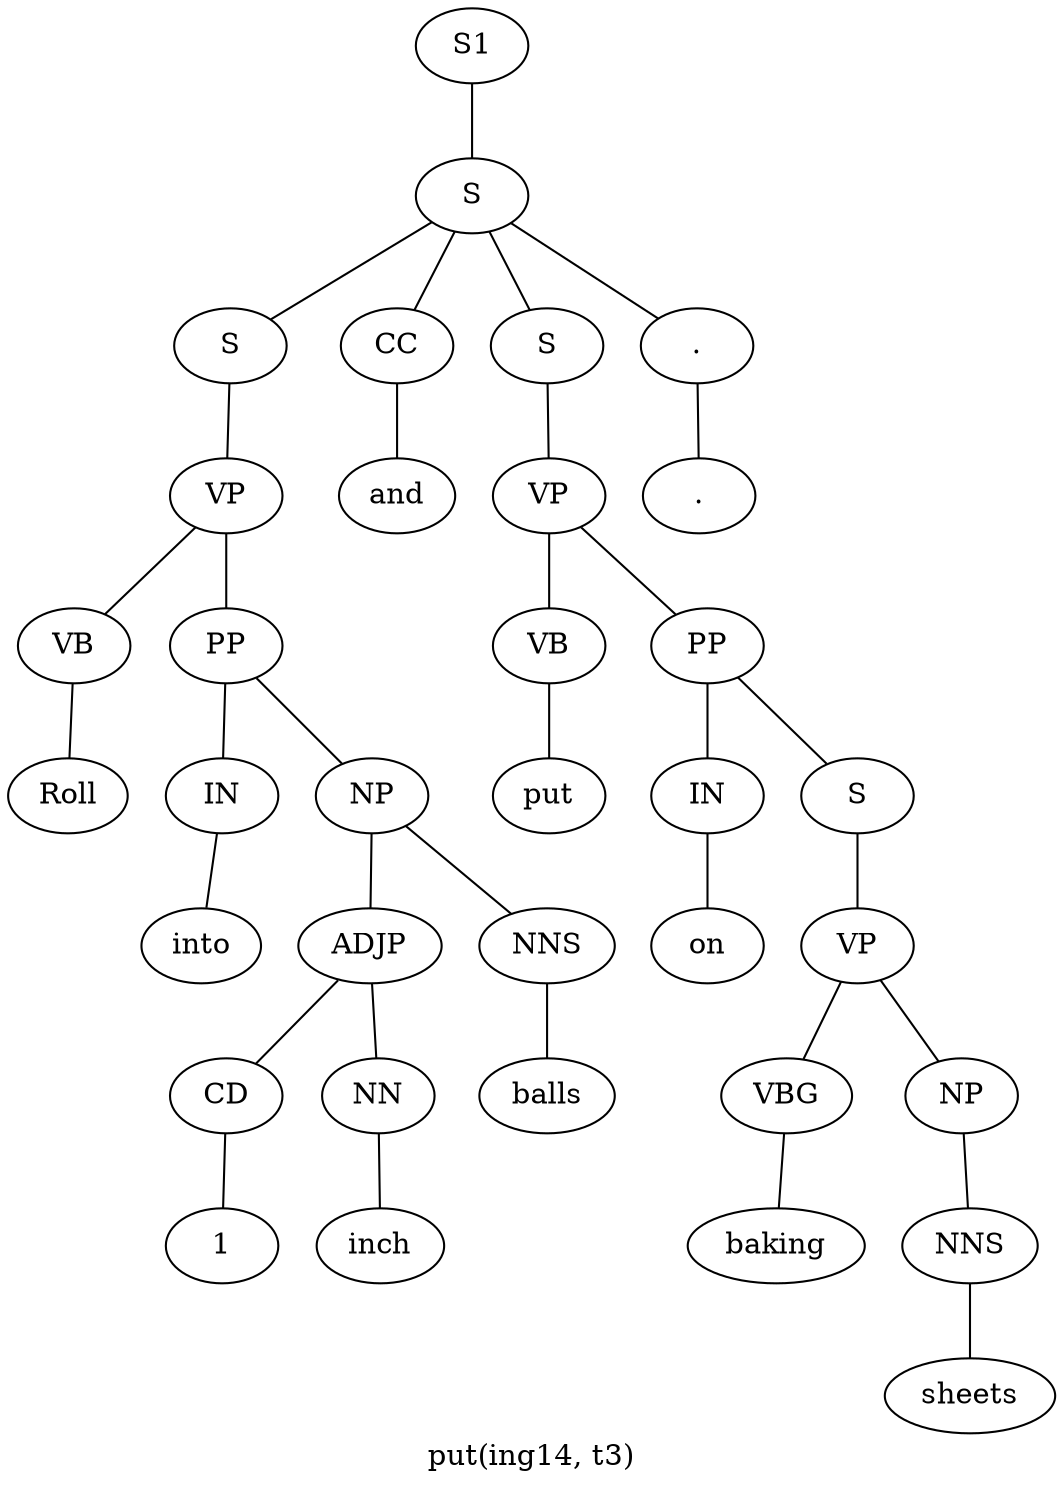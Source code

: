graph SyntaxGraph {
	label = "put(ing14, t3)";
	Node0 [label="S1"];
	Node1 [label="S"];
	Node2 [label="S"];
	Node3 [label="VP"];
	Node4 [label="VB"];
	Node5 [label="Roll"];
	Node6 [label="PP"];
	Node7 [label="IN"];
	Node8 [label="into"];
	Node9 [label="NP"];
	Node10 [label="ADJP"];
	Node11 [label="CD"];
	Node12 [label="1"];
	Node13 [label="NN"];
	Node14 [label="inch"];
	Node15 [label="NNS"];
	Node16 [label="balls"];
	Node17 [label="CC"];
	Node18 [label="and"];
	Node19 [label="S"];
	Node20 [label="VP"];
	Node21 [label="VB"];
	Node22 [label="put"];
	Node23 [label="PP"];
	Node24 [label="IN"];
	Node25 [label="on"];
	Node26 [label="S"];
	Node27 [label="VP"];
	Node28 [label="VBG"];
	Node29 [label="baking"];
	Node30 [label="NP"];
	Node31 [label="NNS"];
	Node32 [label="sheets"];
	Node33 [label="."];
	Node34 [label="."];

	Node0 -- Node1;
	Node1 -- Node2;
	Node1 -- Node17;
	Node1 -- Node19;
	Node1 -- Node33;
	Node2 -- Node3;
	Node3 -- Node4;
	Node3 -- Node6;
	Node4 -- Node5;
	Node6 -- Node7;
	Node6 -- Node9;
	Node7 -- Node8;
	Node9 -- Node10;
	Node9 -- Node15;
	Node10 -- Node11;
	Node10 -- Node13;
	Node11 -- Node12;
	Node13 -- Node14;
	Node15 -- Node16;
	Node17 -- Node18;
	Node19 -- Node20;
	Node20 -- Node21;
	Node20 -- Node23;
	Node21 -- Node22;
	Node23 -- Node24;
	Node23 -- Node26;
	Node24 -- Node25;
	Node26 -- Node27;
	Node27 -- Node28;
	Node27 -- Node30;
	Node28 -- Node29;
	Node30 -- Node31;
	Node31 -- Node32;
	Node33 -- Node34;
}